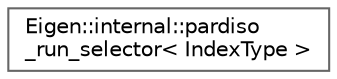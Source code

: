 digraph "类继承关系图"
{
 // LATEX_PDF_SIZE
  bgcolor="transparent";
  edge [fontname=Helvetica,fontsize=10,labelfontname=Helvetica,labelfontsize=10];
  node [fontname=Helvetica,fontsize=10,shape=box,height=0.2,width=0.4];
  rankdir="LR";
  Node0 [id="Node000000",label="Eigen::internal::pardiso\l_run_selector\< IndexType \>",height=0.2,width=0.4,color="grey40", fillcolor="white", style="filled",URL="$struct_eigen_1_1internal_1_1pardiso__run__selector.html",tooltip=" "];
}

